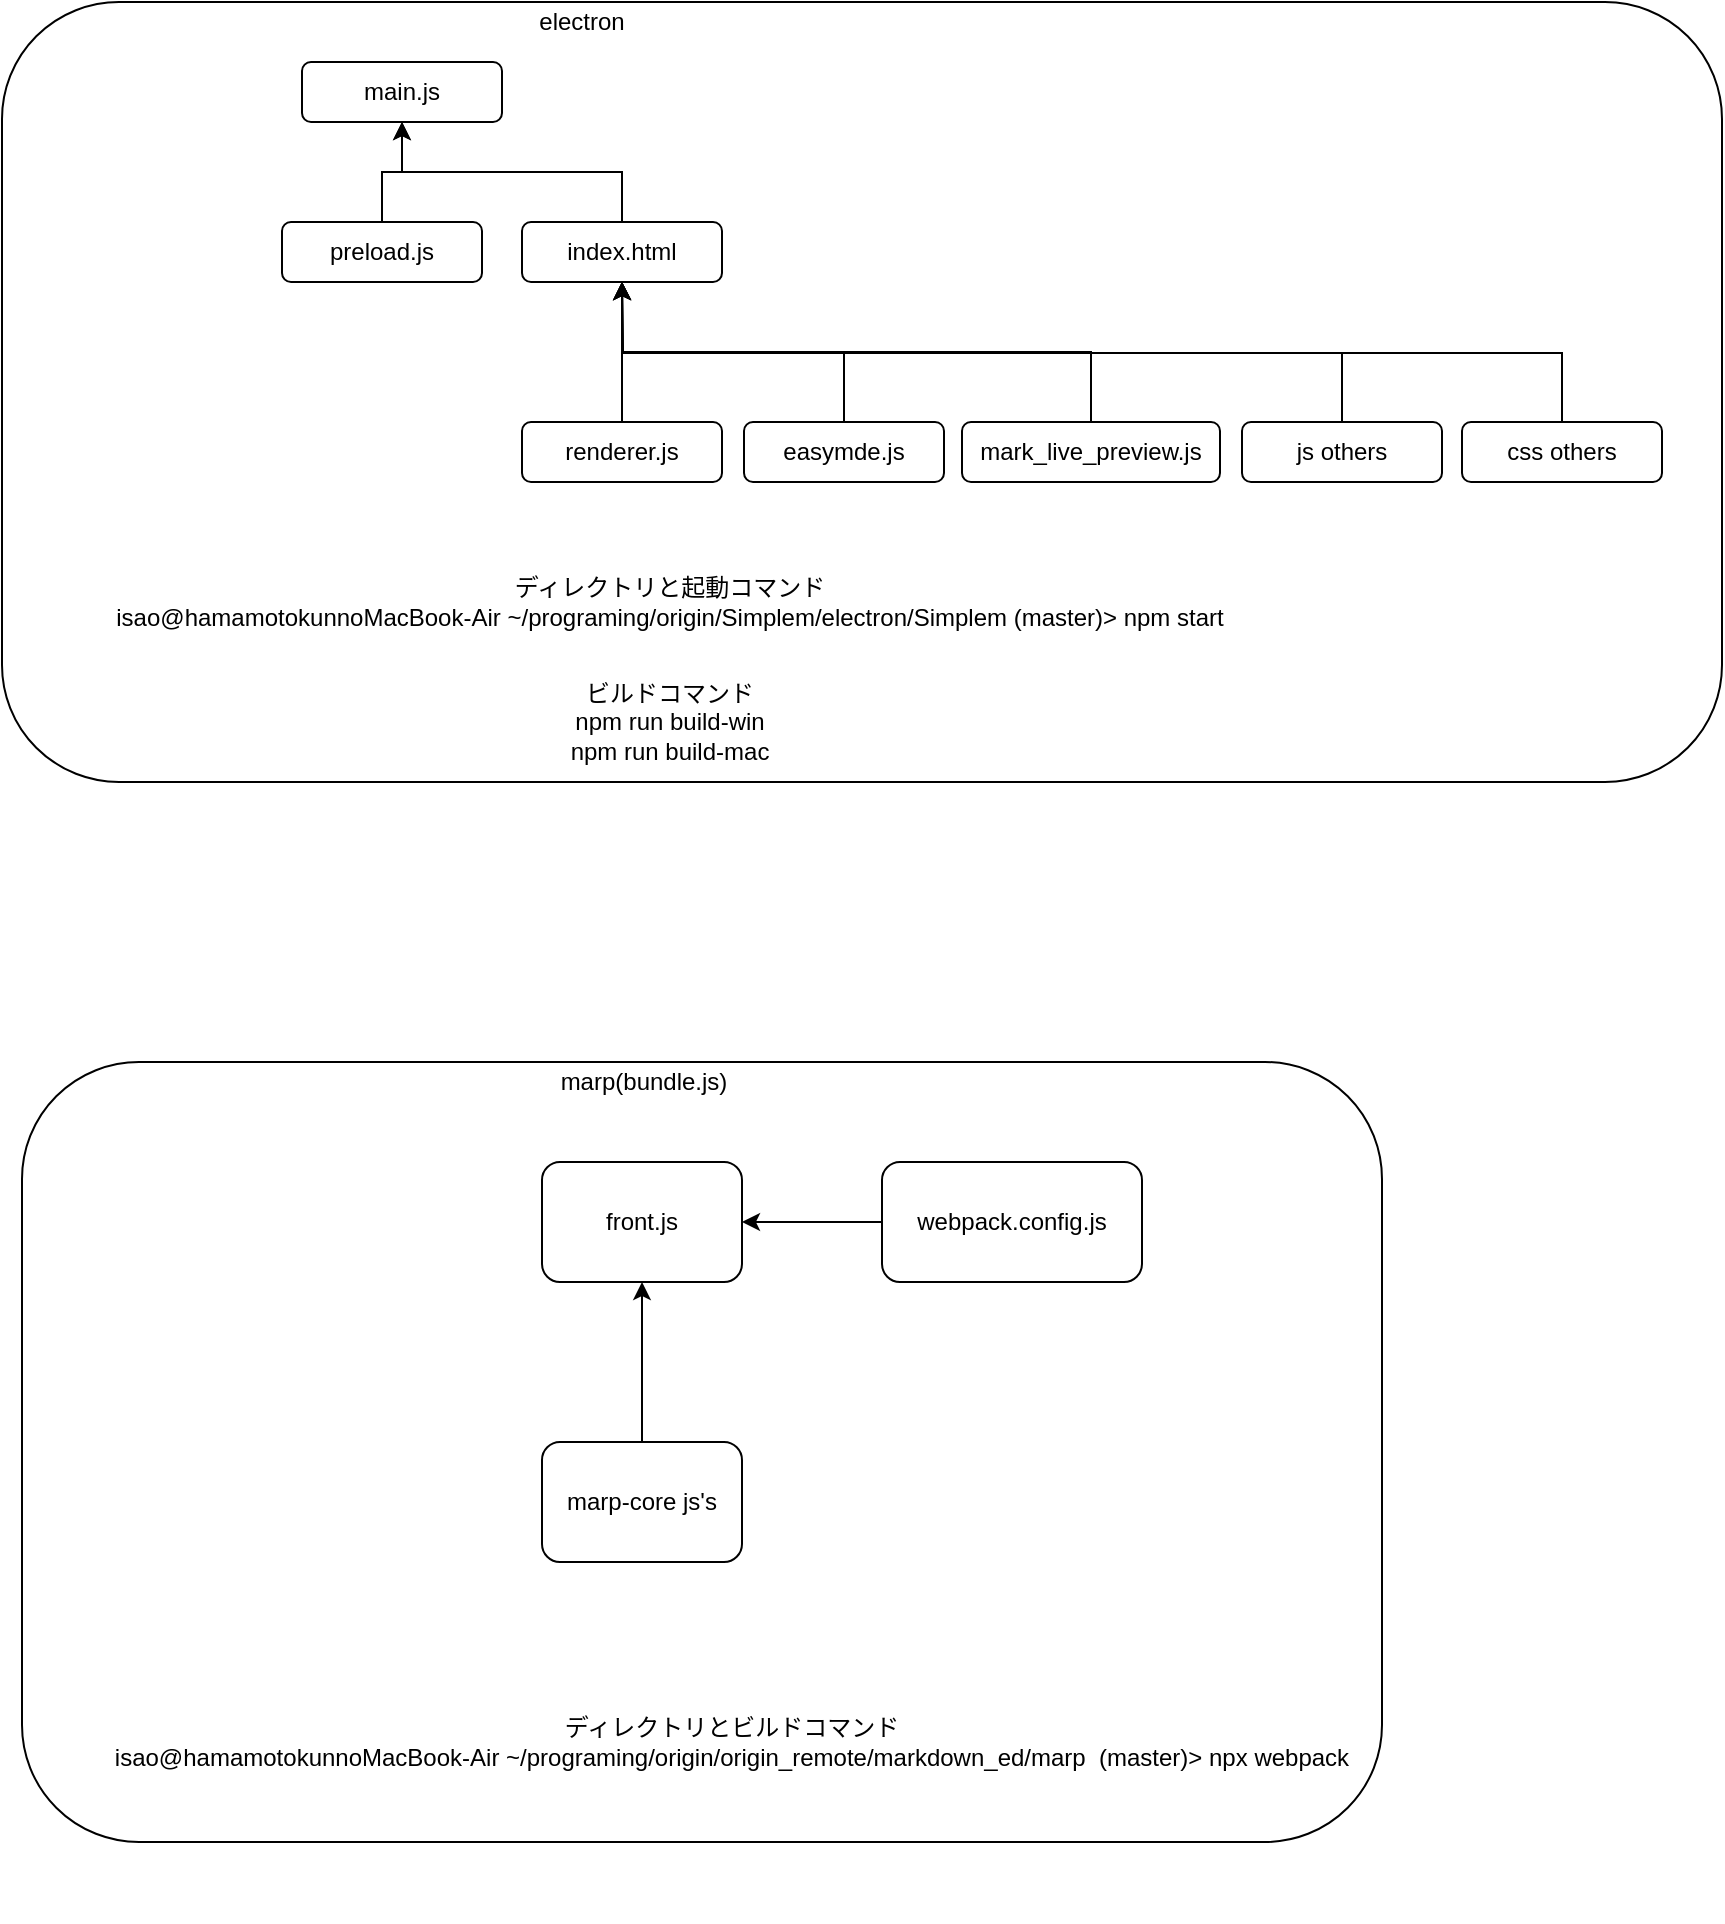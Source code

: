 <mxfile>
    <diagram id="lUtZkSCI9yQFSnVYO0sa" name="ページ1">
        <mxGraphModel dx="940" dy="700" grid="1" gridSize="10" guides="1" tooltips="1" connect="1" arrows="1" fold="1" page="1" pageScale="1" pageWidth="1169" pageHeight="827" math="0" shadow="0">
            <root>
                <mxCell id="0"/>
                <mxCell id="1" parent="0"/>
                <mxCell id="18" value="" style="rounded=1;whiteSpace=wrap;html=1;" parent="1" vertex="1">
                    <mxGeometry x="250" y="10" width="860" height="390" as="geometry"/>
                </mxCell>
                <mxCell id="10" style="edgeStyle=orthogonalEdgeStyle;rounded=0;orthogonalLoop=1;jettySize=auto;html=1;exitX=0.5;exitY=0;exitDx=0;exitDy=0;entryX=0.5;entryY=1;entryDx=0;entryDy=0;" parent="1" source="2" target="3" edge="1">
                    <mxGeometry relative="1" as="geometry"/>
                </mxCell>
                <mxCell id="2" value="index.html" style="rounded=1;whiteSpace=wrap;html=1;" parent="1" vertex="1">
                    <mxGeometry x="510" y="120" width="100" height="30" as="geometry"/>
                </mxCell>
                <mxCell id="3" value="main.js" style="rounded=1;whiteSpace=wrap;html=1;" parent="1" vertex="1">
                    <mxGeometry x="400" y="40" width="100" height="30" as="geometry"/>
                </mxCell>
                <mxCell id="11" style="edgeStyle=orthogonalEdgeStyle;rounded=0;orthogonalLoop=1;jettySize=auto;html=1;exitX=0.5;exitY=0;exitDx=0;exitDy=0;entryX=0.5;entryY=1;entryDx=0;entryDy=0;" parent="1" source="4" target="3" edge="1">
                    <mxGeometry relative="1" as="geometry"/>
                </mxCell>
                <mxCell id="4" value="preload.js" style="rounded=1;whiteSpace=wrap;html=1;" parent="1" vertex="1">
                    <mxGeometry x="390" y="120" width="100" height="30" as="geometry"/>
                </mxCell>
                <mxCell id="9" style="edgeStyle=orthogonalEdgeStyle;rounded=0;orthogonalLoop=1;jettySize=auto;html=1;exitX=0.5;exitY=0;exitDx=0;exitDy=0;entryX=0.5;entryY=1;entryDx=0;entryDy=0;" parent="1" source="8" target="2" edge="1">
                    <mxGeometry relative="1" as="geometry"/>
                </mxCell>
                <mxCell id="8" value="easymde.js" style="rounded=1;whiteSpace=wrap;html=1;" parent="1" vertex="1">
                    <mxGeometry x="621" y="220" width="100" height="30" as="geometry"/>
                </mxCell>
                <mxCell id="16" style="edgeStyle=orthogonalEdgeStyle;rounded=0;orthogonalLoop=1;jettySize=auto;html=1;exitX=0.5;exitY=0;exitDx=0;exitDy=0;" parent="1" source="12" edge="1">
                    <mxGeometry relative="1" as="geometry">
                        <mxPoint x="560" y="150.0" as="targetPoint"/>
                    </mxGeometry>
                </mxCell>
                <mxCell id="12" value="js others" style="rounded=1;whiteSpace=wrap;html=1;" parent="1" vertex="1">
                    <mxGeometry x="870" y="220" width="100" height="30" as="geometry"/>
                </mxCell>
                <mxCell id="17" style="edgeStyle=orthogonalEdgeStyle;rounded=0;orthogonalLoop=1;jettySize=auto;html=1;exitX=0.5;exitY=0;exitDx=0;exitDy=0;" parent="1" source="13" edge="1">
                    <mxGeometry relative="1" as="geometry">
                        <mxPoint x="560" y="150.0" as="targetPoint"/>
                    </mxGeometry>
                </mxCell>
                <mxCell id="13" value="css others" style="rounded=1;whiteSpace=wrap;html=1;" parent="1" vertex="1">
                    <mxGeometry x="980" y="220" width="100" height="30" as="geometry"/>
                </mxCell>
                <mxCell id="19" value="electron" style="text;html=1;strokeColor=none;fillColor=none;align=center;verticalAlign=middle;whiteSpace=wrap;rounded=0;" parent="1" vertex="1">
                    <mxGeometry x="520" y="10" width="40" height="20" as="geometry"/>
                </mxCell>
                <mxCell id="20" value="ディレクトリと起動コマンド&lt;br&gt;isao@hamamotokunnoMacBook-Air ~/programing/origin/Simplem/electron/Simplem (master)&amp;gt; npm start" style="text;html=1;strokeColor=none;fillColor=none;align=center;verticalAlign=middle;whiteSpace=wrap;rounded=0;" parent="1" vertex="1">
                    <mxGeometry x="266" y="280" width="636" height="60" as="geometry"/>
                </mxCell>
                <mxCell id="21" value="" style="rounded=1;whiteSpace=wrap;html=1;" parent="1" vertex="1">
                    <mxGeometry x="260" y="540" width="680" height="390" as="geometry"/>
                </mxCell>
                <mxCell id="22" value="marp(bundle.js)" style="text;html=1;strokeColor=none;fillColor=none;align=center;verticalAlign=middle;whiteSpace=wrap;rounded=0;" parent="1" vertex="1">
                    <mxGeometry x="506" y="540" width="130" height="20" as="geometry"/>
                </mxCell>
                <mxCell id="23" value="ディレクトリとビルドコマンド&lt;br&gt;isao@hamamotokunnoMacBook-Air ~/programing/origin/origin_remote/markdown_ed/marp&amp;nbsp; (master)&amp;gt; npx webpack" style="text;html=1;strokeColor=none;fillColor=none;align=center;verticalAlign=middle;whiteSpace=wrap;rounded=0;" parent="1" vertex="1">
                    <mxGeometry x="270" y="790" width="690" height="180" as="geometry"/>
                </mxCell>
                <mxCell id="24" value="front.js" style="rounded=1;whiteSpace=wrap;html=1;" parent="1" vertex="1">
                    <mxGeometry x="520" y="590" width="100" height="60" as="geometry"/>
                </mxCell>
                <mxCell id="27" style="edgeStyle=orthogonalEdgeStyle;rounded=0;orthogonalLoop=1;jettySize=auto;html=1;exitX=0;exitY=0.5;exitDx=0;exitDy=0;entryX=1;entryY=0.5;entryDx=0;entryDy=0;" parent="1" source="25" target="24" edge="1">
                    <mxGeometry relative="1" as="geometry"/>
                </mxCell>
                <mxCell id="25" value="webpack.config.js" style="rounded=1;whiteSpace=wrap;html=1;" parent="1" vertex="1">
                    <mxGeometry x="690" y="590" width="130" height="60" as="geometry"/>
                </mxCell>
                <mxCell id="29" style="edgeStyle=orthogonalEdgeStyle;rounded=0;orthogonalLoop=1;jettySize=auto;html=1;exitX=0.5;exitY=0;exitDx=0;exitDy=0;entryX=0.5;entryY=1;entryDx=0;entryDy=0;" parent="1" source="28" target="24" edge="1">
                    <mxGeometry relative="1" as="geometry"/>
                </mxCell>
                <mxCell id="28" value="marp-core js's" style="rounded=1;whiteSpace=wrap;html=1;" parent="1" vertex="1">
                    <mxGeometry x="520" y="730" width="100" height="60" as="geometry"/>
                </mxCell>
                <mxCell id="30" value="ビルドコマンド&lt;br&gt;npm run build-win&lt;br&gt;npm run build-mac" style="text;html=1;strokeColor=none;fillColor=none;align=center;verticalAlign=middle;whiteSpace=wrap;rounded=0;" parent="1" vertex="1">
                    <mxGeometry x="364" y="340" width="440" height="60" as="geometry"/>
                </mxCell>
                <mxCell id="36" style="edgeStyle=orthogonalEdgeStyle;rounded=0;orthogonalLoop=1;jettySize=auto;html=1;exitX=0.5;exitY=0;exitDx=0;exitDy=0;" edge="1" parent="1" source="31">
                    <mxGeometry relative="1" as="geometry">
                        <mxPoint x="560" y="150" as="targetPoint"/>
                    </mxGeometry>
                </mxCell>
                <mxCell id="31" value="renderer.js" style="rounded=1;whiteSpace=wrap;html=1;" vertex="1" parent="1">
                    <mxGeometry x="510" y="220" width="100" height="30" as="geometry"/>
                </mxCell>
                <mxCell id="33" style="edgeStyle=orthogonalEdgeStyle;rounded=0;orthogonalLoop=1;jettySize=auto;html=1;exitX=0.5;exitY=0;exitDx=0;exitDy=0;entryX=0.5;entryY=1;entryDx=0;entryDy=0;" edge="1" parent="1" source="32" target="2">
                    <mxGeometry relative="1" as="geometry"/>
                </mxCell>
                <mxCell id="32" value="mark_live_preview.js" style="rounded=1;whiteSpace=wrap;html=1;" vertex="1" parent="1">
                    <mxGeometry x="730" y="220" width="129" height="30" as="geometry"/>
                </mxCell>
            </root>
        </mxGraphModel>
    </diagram>
</mxfile>